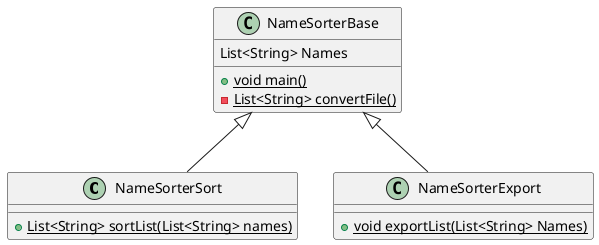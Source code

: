 @startuml
'https://plantuml.com/class-diagram



class NameSorterSort{
    + {static} List<String> sortList(List<String> names)
}

class NameSorterBase{
     List<String> Names
   + {static} void main()
    - {static} List<String> convertFile()
}

class NameSorterExport{
    + {static} void exportList(List<String> Names)
}

NameSorterBase <|-- NameSorterSort
NameSorterBase <|-- NameSorterExport

@enduml